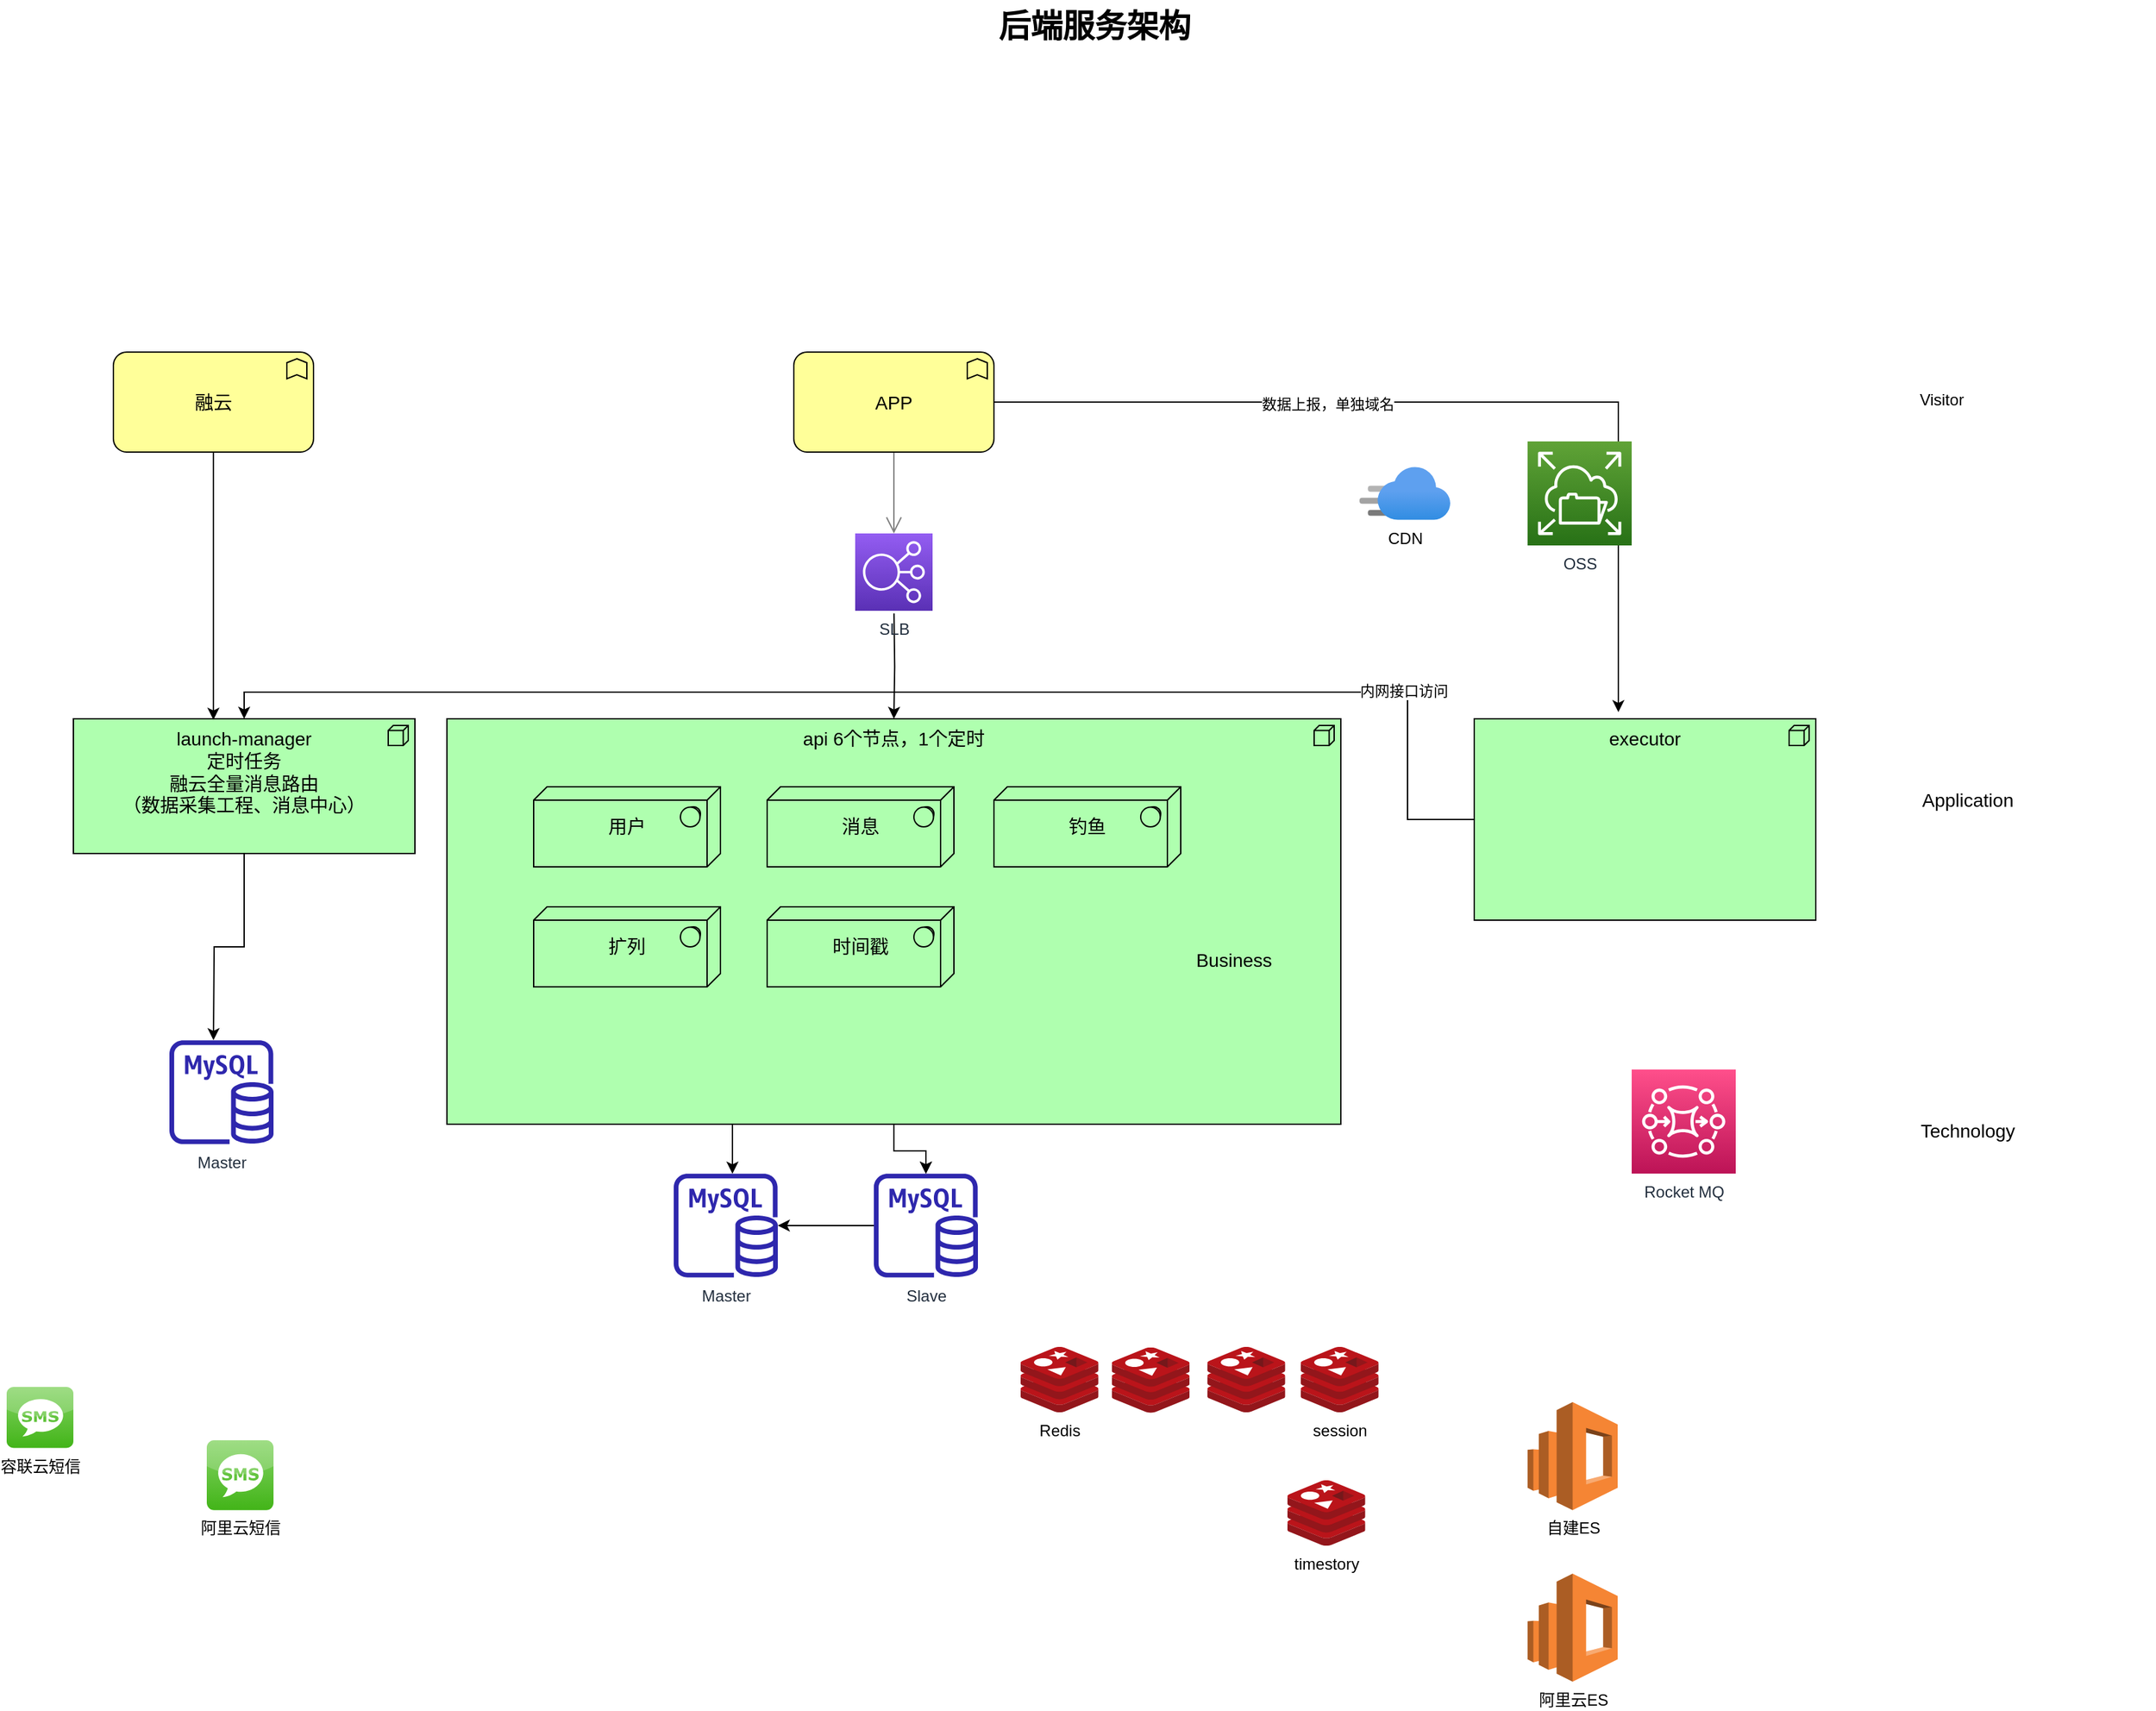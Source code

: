 <mxfile version="15.7.3" type="device"><diagram id="6I0OCvxSQrVGMHxT2VVA" name="Page-1"><mxGraphModel dx="1346" dy="779" grid="1" gridSize="10" guides="1" tooltips="1" connect="1" arrows="1" fold="1" page="1" pageScale="1" pageWidth="850" pageHeight="1100" math="0" shadow="0"><root><mxCell id="0"/><mxCell id="1" parent="0"/><mxCell id="5r9OqP_woExcTRjeY4LB-97" value="" style="edgeStyle=orthogonalEdgeStyle;rounded=0;orthogonalLoop=1;jettySize=auto;html=1;" parent="1" source="dKdSaXE48SgPbhcamS2K-33" target="w0Df32bMLEy3HdsupguL-23" edge="1"><mxGeometry relative="1" as="geometry"/></mxCell><mxCell id="5r9OqP_woExcTRjeY4LB-98" value="" style="edgeStyle=orthogonalEdgeStyle;rounded=0;orthogonalLoop=1;jettySize=auto;html=1;" parent="1" source="dKdSaXE48SgPbhcamS2K-33" target="w0Df32bMLEy3HdsupguL-23" edge="1"><mxGeometry relative="1" as="geometry"/></mxCell><mxCell id="dKdSaXE48SgPbhcamS2K-33" value="api 6个节点，1个定时" style="html=1;whiteSpace=wrap;fillColor=#AFFFAF;shape=mxgraph.archimate3.application;appType=node;archiType=square;fontSize=14;verticalAlign=top;" parent="1" vertex="1"><mxGeometry x="360" y="609" width="670" height="304" as="geometry"/></mxCell><mxCell id="dKdSaXE48SgPbhcamS2K-35" value="用户" style="html=1;whiteSpace=wrap;fillColor=#AFFFAF;shape=mxgraph.archimate3.tech;techType=sysSw;fontSize=14;" parent="1" vertex="1"><mxGeometry x="425" y="660" width="140" height="60" as="geometry"/></mxCell><mxCell id="dKdSaXE48SgPbhcamS2K-37" value="&lt;div&gt;消息&lt;/div&gt;" style="html=1;whiteSpace=wrap;fillColor=#AFFFAF;shape=mxgraph.archimate3.tech;techType=sysSw;fontSize=14;" parent="1" vertex="1"><mxGeometry x="600" y="660" width="140" height="60" as="geometry"/></mxCell><mxCell id="dKdSaXE48SgPbhcamS2K-46" style="edgeStyle=elbowEdgeStyle;rounded=1;elbow=vertical;html=1;startSize=10;endArrow=open;endFill=0;endSize=10;jettySize=auto;orthogonalLoop=1;strokeColor=#808080;fontSize=14;" parent="1" source="dKdSaXE48SgPbhcamS2K-54" edge="1"><mxGeometry relative="1" as="geometry"><mxPoint x="695" y="470" as="targetPoint"/></mxGeometry></mxCell><mxCell id="w0Df32bMLEy3HdsupguL-3" value="" style="edgeStyle=orthogonalEdgeStyle;rounded=0;orthogonalLoop=1;jettySize=auto;html=1;" parent="1" target="dKdSaXE48SgPbhcamS2K-33" edge="1"><mxGeometry relative="1" as="geometry"><mxPoint x="695.1" y="530" as="sourcePoint"/></mxGeometry></mxCell><mxCell id="YFhcIM2-oz1-OioPCpPm-3" style="edgeStyle=orthogonalEdgeStyle;rounded=0;orthogonalLoop=1;jettySize=auto;html=1;entryX=0.422;entryY=-0.033;entryDx=0;entryDy=0;entryPerimeter=0;" edge="1" parent="1" source="dKdSaXE48SgPbhcamS2K-54" target="w0Df32bMLEy3HdsupguL-10"><mxGeometry relative="1" as="geometry"/></mxCell><mxCell id="YFhcIM2-oz1-OioPCpPm-4" value="数据上报，单独域名" style="edgeLabel;html=1;align=center;verticalAlign=middle;resizable=0;points=[];" vertex="1" connectable="0" parent="YFhcIM2-oz1-OioPCpPm-3"><mxGeometry x="-0.287" relative="1" as="geometry"><mxPoint y="1" as="offset"/></mxGeometry></mxCell><mxCell id="dKdSaXE48SgPbhcamS2K-54" value="APP" style="html=1;whiteSpace=wrap;fillColor=#ffff99;shape=mxgraph.archimate3.application;appType=func;archiType=rounded;fontSize=14;" parent="1" vertex="1"><mxGeometry x="620" y="334" width="150" height="75" as="geometry"/></mxCell><mxCell id="dKdSaXE48SgPbhcamS2K-58" value="Technology" style="text;html=1;strokeColor=none;fillColor=none;align=center;verticalAlign=middle;whiteSpace=wrap;fontSize=14;" parent="1" vertex="1"><mxGeometry x="1380" y="908" width="240" height="20" as="geometry"/></mxCell><mxCell id="dKdSaXE48SgPbhcamS2K-59" value="Application" style="text;html=1;strokeColor=none;fillColor=none;align=center;verticalAlign=middle;whiteSpace=wrap;fontSize=14;" parent="1" vertex="1"><mxGeometry x="1380" y="660" width="240" height="20" as="geometry"/></mxCell><mxCell id="dKdSaXE48SgPbhcamS2K-60" value="Business" style="text;html=1;strokeColor=none;fillColor=none;align=center;verticalAlign=middle;whiteSpace=wrap;fontSize=14;" parent="1" vertex="1"><mxGeometry x="830" y="780" width="240" height="20" as="geometry"/></mxCell><mxCell id="dKdSaXE48SgPbhcamS2K-63" value="后端服务架构" style="text;strokeColor=none;fillColor=none;html=1;fontSize=24;fontStyle=1;verticalAlign=middle;align=center;" parent="1" vertex="1"><mxGeometry x="50" y="70" width="1590" height="40" as="geometry"/></mxCell><mxCell id="YFhcIM2-oz1-OioPCpPm-1" style="edgeStyle=orthogonalEdgeStyle;rounded=0;orthogonalLoop=1;jettySize=auto;html=1;entryX=0.5;entryY=0;entryDx=0;entryDy=0;entryPerimeter=0;" edge="1" parent="1" source="w0Df32bMLEy3HdsupguL-10" target="Tomfn0aO-xUK9R_KBgOw-1"><mxGeometry relative="1" as="geometry"><Array as="points"><mxPoint x="1080" y="685"/><mxPoint x="1080" y="589"/><mxPoint x="208" y="589"/></Array></mxGeometry></mxCell><mxCell id="YFhcIM2-oz1-OioPCpPm-2" value="内网接口访问" style="edgeLabel;html=1;align=center;verticalAlign=middle;resizable=0;points=[];" vertex="1" connectable="0" parent="YFhcIM2-oz1-OioPCpPm-1"><mxGeometry x="-0.713" y="-1" relative="1" as="geometry"><mxPoint as="offset"/></mxGeometry></mxCell><mxCell id="w0Df32bMLEy3HdsupguL-10" value="executor" style="html=1;whiteSpace=wrap;fillColor=#AFFFAF;shape=mxgraph.archimate3.application;appType=node;archiType=square;fontSize=14;verticalAlign=top;" parent="1" vertex="1"><mxGeometry x="1130" y="609" width="256" height="151" as="geometry"/></mxCell><mxCell id="w0Df32bMLEy3HdsupguL-11" value="钓鱼" style="html=1;whiteSpace=wrap;fillColor=#AFFFAF;shape=mxgraph.archimate3.tech;techType=sysSw;fontSize=14;" parent="1" vertex="1"><mxGeometry x="770" y="660" width="140" height="60" as="geometry"/></mxCell><mxCell id="w0Df32bMLEy3HdsupguL-12" value="扩列" style="html=1;whiteSpace=wrap;fillColor=#AFFFAF;shape=mxgraph.archimate3.tech;techType=sysSw;fontSize=14;" parent="1" vertex="1"><mxGeometry x="425" y="750" width="140" height="60" as="geometry"/></mxCell><mxCell id="w0Df32bMLEy3HdsupguL-13" value="时间戳" style="html=1;whiteSpace=wrap;fillColor=#AFFFAF;shape=mxgraph.archimate3.tech;techType=sysSw;fontSize=14;" parent="1" vertex="1"><mxGeometry x="600" y="750" width="140" height="60" as="geometry"/></mxCell><mxCell id="w0Df32bMLEy3HdsupguL-14" value="Redis" style="sketch=0;aspect=fixed;html=1;points=[];align=center;image;fontSize=12;image=img/lib/mscae/Cache_Redis_Product.svg;" parent="1" vertex="1"><mxGeometry x="790" y="1080" width="58.33" height="49" as="geometry"/></mxCell><mxCell id="w0Df32bMLEy3HdsupguL-15" value="session" style="sketch=0;aspect=fixed;html=1;points=[];align=center;image;fontSize=12;image=img/lib/mscae/Cache_Redis_Product.svg;" parent="1" vertex="1"><mxGeometry x="1000" y="1080" width="58.33" height="49" as="geometry"/></mxCell><mxCell id="w0Df32bMLEy3HdsupguL-16" value="" style="sketch=0;aspect=fixed;html=1;points=[];align=center;image;fontSize=12;image=img/lib/mscae/Cache_Redis_Product.svg;" parent="1" vertex="1"><mxGeometry x="930" y="1080" width="58.33" height="49" as="geometry"/></mxCell><mxCell id="w0Df32bMLEy3HdsupguL-17" value="" style="sketch=0;aspect=fixed;html=1;points=[];align=center;image;fontSize=12;image=img/lib/mscae/Cache_Redis_Product.svg;" parent="1" vertex="1"><mxGeometry x="858.33" y="1080.34" width="58.33" height="49" as="geometry"/></mxCell><mxCell id="w0Df32bMLEy3HdsupguL-19" value="Master" style="sketch=0;outlineConnect=0;fontColor=#232F3E;gradientColor=none;fillColor=#2E27AD;strokeColor=none;dashed=0;verticalLabelPosition=bottom;verticalAlign=top;align=center;html=1;fontSize=12;fontStyle=0;aspect=fixed;pointerEvents=1;shape=mxgraph.aws4.rds_mysql_instance;" parent="1" vertex="1"><mxGeometry x="152" y="850" width="78" height="78" as="geometry"/></mxCell><mxCell id="5r9OqP_woExcTRjeY4LB-96" value="" style="edgeStyle=orthogonalEdgeStyle;rounded=0;orthogonalLoop=1;jettySize=auto;html=1;" parent="1" source="w0Df32bMLEy3HdsupguL-23" target="w0Df32bMLEy3HdsupguL-24" edge="1"><mxGeometry relative="1" as="geometry"/></mxCell><mxCell id="w0Df32bMLEy3HdsupguL-23" value="Slave" style="sketch=0;outlineConnect=0;fontColor=#232F3E;gradientColor=none;fillColor=#2E27AD;strokeColor=none;dashed=0;verticalLabelPosition=bottom;verticalAlign=top;align=center;html=1;fontSize=12;fontStyle=0;aspect=fixed;pointerEvents=1;shape=mxgraph.aws4.rds_mysql_instance;" parent="1" vertex="1"><mxGeometry x="680" y="950" width="78" height="78" as="geometry"/></mxCell><mxCell id="w0Df32bMLEy3HdsupguL-24" value="Master" style="sketch=0;outlineConnect=0;fontColor=#232F3E;gradientColor=none;fillColor=#2E27AD;strokeColor=none;dashed=0;verticalLabelPosition=bottom;verticalAlign=top;align=center;html=1;fontSize=12;fontStyle=0;aspect=fixed;pointerEvents=1;shape=mxgraph.aws4.rds_mysql_instance;" parent="1" vertex="1"><mxGeometry x="530" y="950" width="78" height="78" as="geometry"/></mxCell><mxCell id="w0Df32bMLEy3HdsupguL-26" value="自建ES" style="outlineConnect=0;dashed=0;verticalLabelPosition=bottom;verticalAlign=top;align=center;html=1;shape=mxgraph.aws3.elasticsearch_service;fillColor=#F58534;gradientColor=none;" parent="1" vertex="1"><mxGeometry x="1170" y="1121.4" width="67.5" height="81" as="geometry"/></mxCell><mxCell id="w0Df32bMLEy3HdsupguL-27" value="Rocket MQ" style="sketch=0;points=[[0,0,0],[0.25,0,0],[0.5,0,0],[0.75,0,0],[1,0,0],[0,1,0],[0.25,1,0],[0.5,1,0],[0.75,1,0],[1,1,0],[0,0.25,0],[0,0.5,0],[0,0.75,0],[1,0.25,0],[1,0.5,0],[1,0.75,0]];outlineConnect=0;fontColor=#232F3E;gradientColor=#FF4F8B;gradientDirection=north;fillColor=#BC1356;strokeColor=#ffffff;dashed=0;verticalLabelPosition=bottom;verticalAlign=top;align=center;html=1;fontSize=12;fontStyle=0;aspect=fixed;shape=mxgraph.aws4.resourceIcon;resIcon=mxgraph.aws4.mq;" parent="1" vertex="1"><mxGeometry x="1248" y="872" width="78" height="78" as="geometry"/></mxCell><mxCell id="5r9OqP_woExcTRjeY4LB-9" style="edgeStyle=orthogonalEdgeStyle;rounded=0;orthogonalLoop=1;jettySize=auto;html=1;entryX=0;entryY=0.5;entryDx=0;entryDy=0;entryPerimeter=0;" parent="1" source="Tomfn0aO-xUK9R_KBgOw-1" edge="1"><mxGeometry relative="1" as="geometry"><mxPoint x="185" y="850.002" as="targetPoint"/></mxGeometry></mxCell><mxCell id="Tomfn0aO-xUK9R_KBgOw-1" value="launch-manager&lt;br&gt;定时任务&lt;br&gt;融云全量消息路由&lt;br&gt;（数据采集工程、消息中心）" style="html=1;whiteSpace=wrap;fillColor=#AFFFAF;shape=mxgraph.archimate3.application;appType=node;archiType=square;fontSize=14;verticalAlign=top;" parent="1" vertex="1"><mxGeometry x="80" y="609" width="256" height="101" as="geometry"/></mxCell><mxCell id="Tomfn0aO-xUK9R_KBgOw-3" style="edgeStyle=orthogonalEdgeStyle;rounded=0;orthogonalLoop=1;jettySize=auto;html=1;entryX=0.41;entryY=0.007;entryDx=0;entryDy=0;entryPerimeter=0;" parent="1" source="Tomfn0aO-xUK9R_KBgOw-2" target="Tomfn0aO-xUK9R_KBgOw-1" edge="1"><mxGeometry relative="1" as="geometry"/></mxCell><mxCell id="Tomfn0aO-xUK9R_KBgOw-2" value="融云" style="html=1;whiteSpace=wrap;fillColor=#ffff99;shape=mxgraph.archimate3.application;appType=func;archiType=rounded;fontSize=14;" parent="1" vertex="1"><mxGeometry x="110" y="334" width="150" height="75" as="geometry"/></mxCell><mxCell id="5r9OqP_woExcTRjeY4LB-3" value="阿里云短信" style="dashed=0;outlineConnect=0;html=1;align=center;labelPosition=center;verticalLabelPosition=bottom;verticalAlign=top;shape=mxgraph.webicons.sms;fillColor=#86D466;gradientColor=#42B418" parent="1" vertex="1"><mxGeometry x="180" y="1150" width="50" height="52.4" as="geometry"/></mxCell><mxCell id="5r9OqP_woExcTRjeY4LB-4" value="容联云短信" style="dashed=0;outlineConnect=0;html=1;align=center;labelPosition=center;verticalLabelPosition=bottom;verticalAlign=top;shape=mxgraph.webicons.sms;fillColor=#86D466;gradientColor=#42B418" parent="1" vertex="1"><mxGeometry x="30" y="1110" width="50" height="45.7" as="geometry"/></mxCell><mxCell id="5r9OqP_woExcTRjeY4LB-5" value="timestory" style="sketch=0;aspect=fixed;html=1;points=[];align=center;image;fontSize=12;image=img/lib/mscae/Cache_Redis_Product.svg;" parent="1" vertex="1"><mxGeometry x="990" y="1180" width="58.33" height="49" as="geometry"/></mxCell><mxCell id="5r9OqP_woExcTRjeY4LB-6" value="阿里云ES" style="outlineConnect=0;dashed=0;verticalLabelPosition=bottom;verticalAlign=top;align=center;html=1;shape=mxgraph.aws3.elasticsearch_service;fillColor=#F58534;gradientColor=none;" parent="1" vertex="1"><mxGeometry x="1170" y="1250" width="67.5" height="81" as="geometry"/></mxCell><mxCell id="5r9OqP_woExcTRjeY4LB-90" value="SLB" style="sketch=0;points=[[0,0,0],[0.25,0,0],[0.5,0,0],[0.75,0,0],[1,0,0],[0,1,0],[0.25,1,0],[0.5,1,0],[0.75,1,0],[1,1,0],[0,0.25,0],[0,0.5,0],[0,0.75,0],[1,0.25,0],[1,0.5,0],[1,0.75,0]];outlineConnect=0;fontColor=#232F3E;gradientColor=#945DF2;gradientDirection=north;fillColor=#5A30B5;strokeColor=#ffffff;dashed=0;verticalLabelPosition=bottom;verticalAlign=top;align=center;html=1;fontSize=12;fontStyle=0;aspect=fixed;shape=mxgraph.aws4.resourceIcon;resIcon=mxgraph.aws4.elastic_load_balancing;" parent="1" vertex="1"><mxGeometry x="666" y="470" width="58" height="58" as="geometry"/></mxCell><mxCell id="5r9OqP_woExcTRjeY4LB-99" value="" style="edgeStyle=orthogonalEdgeStyle;rounded=0;orthogonalLoop=1;jettySize=auto;html=1;" parent="1" edge="1"><mxGeometry relative="1" as="geometry"><mxPoint x="574" y="913" as="sourcePoint"/><mxPoint x="574" y="950.099" as="targetPoint"/></mxGeometry></mxCell><mxCell id="5r9OqP_woExcTRjeY4LB-100" value="CDN" style="aspect=fixed;html=1;points=[];align=center;image;fontSize=12;image=img/lib/azure2/app_services/CDN_Profiles.svg;" parent="1" vertex="1"><mxGeometry x="1044" y="420" width="68" height="40" as="geometry"/></mxCell><mxCell id="5r9OqP_woExcTRjeY4LB-101" value="OSS" style="sketch=0;points=[[0,0,0],[0.25,0,0],[0.5,0,0],[0.75,0,0],[1,0,0],[0,1,0],[0.25,1,0],[0.5,1,0],[0.75,1,0],[1,1,0],[0,0.25,0],[0,0.5,0],[0,0.75,0],[1,0.25,0],[1,0.5,0],[1,0.75,0]];outlineConnect=0;fontColor=#232F3E;gradientColor=#60A337;gradientDirection=north;fillColor=#277116;strokeColor=#ffffff;dashed=0;verticalLabelPosition=bottom;verticalAlign=top;align=center;html=1;fontSize=12;fontStyle=0;aspect=fixed;shape=mxgraph.aws4.resourceIcon;resIcon=mxgraph.aws4.elastic_file_system;" parent="1" vertex="1"><mxGeometry x="1170" y="401" width="78" height="78" as="geometry"/></mxCell><mxCell id="YFhcIM2-oz1-OioPCpPm-7" value="Visitor" style="text;html=1;align=center;verticalAlign=middle;resizable=0;points=[];autosize=1;strokeColor=none;fillColor=none;" vertex="1" parent="1"><mxGeometry x="1455" y="360" width="50" height="20" as="geometry"/></mxCell></root></mxGraphModel></diagram></mxfile>